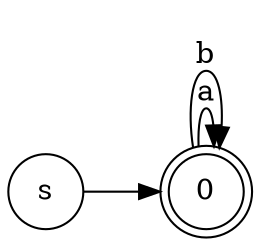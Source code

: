 digraph MinDFA {
	rankdir=LR;
	node [shape=circle];
	s -> 0
	0 -> <0> [label="a"];
	0 [shape=doublecircle];
	0 -> <0> [label="b"];
	0 [shape=doublecircle];
}
